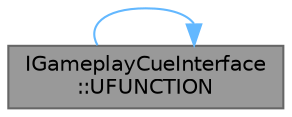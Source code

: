 digraph "IGameplayCueInterface::UFUNCTION"
{
 // INTERACTIVE_SVG=YES
 // LATEX_PDF_SIZE
  bgcolor="transparent";
  edge [fontname=Helvetica,fontsize=10,labelfontname=Helvetica,labelfontsize=10];
  node [fontname=Helvetica,fontsize=10,shape=box,height=0.2,width=0.4];
  rankdir="LR";
  Node1 [id="Node000001",label="IGameplayCueInterface\l::UFUNCTION",height=0.2,width=0.4,color="gray40", fillcolor="grey60", style="filled", fontcolor="black",tooltip="Internal function to map ufunctions directly to gameplaycue tags."];
  Node1 -> Node1 [id="edge1_Node000001_Node000001",color="steelblue1",style="solid",tooltip=" "];
}
